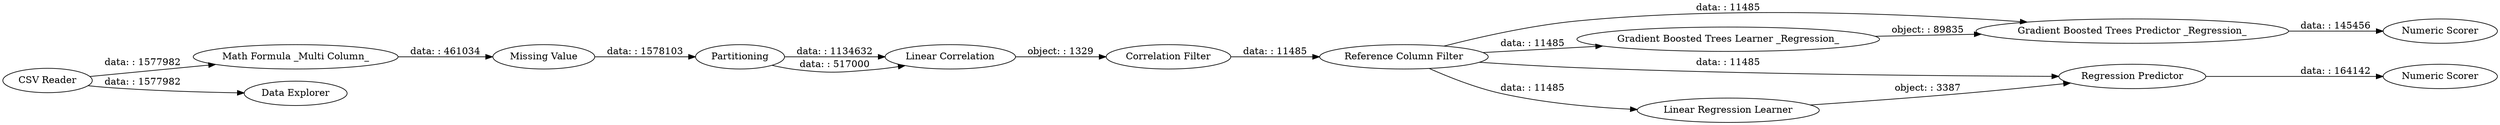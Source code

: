 digraph {
	"-3296210895425218311_3" [label="Math Formula _Multi Column_"]
	"-3296210895425218311_15" [label="Numeric Scorer"]
	"-3296210895425218311_1" [label="CSV Reader"]
	"7195803694957165016_8" [label="Reference Column Filter"]
	"-3296210895425218311_11" [label="Numeric Scorer"]
	"-3296210895425218311_14" [label="Gradient Boosted Trees Predictor _Regression_"]
	"7195803694957165016_7" [label="Correlation Filter"]
	"-3296210895425218311_13" [label="Gradient Boosted Trees Learner _Regression_"]
	"-3296210895425218311_5" [label=Partitioning]
	"-3296210895425218311_4" [label="Missing Value"]
	"7195803694957165016_6" [label="Linear Correlation"]
	"-3296210895425218311_10" [label="Regression Predictor"]
	"-3296210895425218311_2" [label="Data Explorer"]
	"-3296210895425218311_9" [label="Linear Regression Learner"]
	"-3296210895425218311_5" -> "7195803694957165016_6" [label="data: : 1134632"]
	"7195803694957165016_8" -> "-3296210895425218311_10" [label="data: : 11485"]
	"-3296210895425218311_4" -> "-3296210895425218311_5" [label="data: : 1578103"]
	"-3296210895425218311_9" -> "-3296210895425218311_10" [label="object: : 3387"]
	"7195803694957165016_7" -> "7195803694957165016_8" [label="data: : 11485"]
	"7195803694957165016_8" -> "-3296210895425218311_13" [label="data: : 11485"]
	"-3296210895425218311_13" -> "-3296210895425218311_14" [label="object: : 89835"]
	"7195803694957165016_8" -> "-3296210895425218311_14" [label="data: : 11485"]
	"-3296210895425218311_5" -> "7195803694957165016_6" [label="data: : 517000"]
	"-3296210895425218311_10" -> "-3296210895425218311_11" [label="data: : 164142"]
	"-3296210895425218311_1" -> "-3296210895425218311_2" [label="data: : 1577982"]
	"-3296210895425218311_14" -> "-3296210895425218311_15" [label="data: : 145456"]
	"-3296210895425218311_3" -> "-3296210895425218311_4" [label="data: : 461034"]
	"-3296210895425218311_1" -> "-3296210895425218311_3" [label="data: : 1577982"]
	"7195803694957165016_6" -> "7195803694957165016_7" [label="object: : 1329"]
	"7195803694957165016_8" -> "-3296210895425218311_9" [label="data: : 11485"]
	rankdir=LR
}
